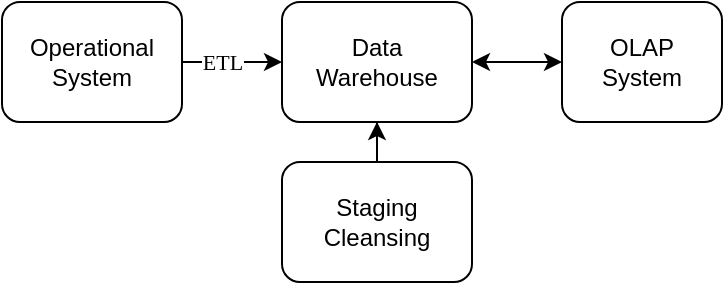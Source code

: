 <mxfile version="27.0.9">
  <diagram name="Page-1" id="sycvnaD_AKMuoig96uT-">
    <mxGraphModel dx="1004" dy="654" grid="1" gridSize="10" guides="1" tooltips="1" connect="1" arrows="1" fold="1" page="1" pageScale="1" pageWidth="827" pageHeight="1169" math="0" shadow="0">
      <root>
        <mxCell id="0" />
        <mxCell id="1" parent="0" />
        <mxCell id="_J2f6U8OaYezgWQQVtLd-1" value="Data&lt;div&gt;Warehouse&lt;/div&gt;" style="rounded=1;whiteSpace=wrap;html=1;" vertex="1" parent="1">
          <mxGeometry x="370" y="310" width="95" height="60" as="geometry" />
        </mxCell>
        <mxCell id="_J2f6U8OaYezgWQQVtLd-4" style="edgeStyle=orthogonalEdgeStyle;rounded=0;orthogonalLoop=1;jettySize=auto;html=1;entryX=1;entryY=0.5;entryDx=0;entryDy=0;endArrow=classic;endFill=1;startArrow=classic;startFill=1;" edge="1" parent="1" source="_J2f6U8OaYezgWQQVtLd-3" target="_J2f6U8OaYezgWQQVtLd-1">
          <mxGeometry relative="1" as="geometry" />
        </mxCell>
        <mxCell id="_J2f6U8OaYezgWQQVtLd-3" value="OLAP&lt;br&gt;System" style="rounded=1;whiteSpace=wrap;html=1;" vertex="1" parent="1">
          <mxGeometry x="510" y="310" width="80" height="60" as="geometry" />
        </mxCell>
        <mxCell id="_J2f6U8OaYezgWQQVtLd-6" style="edgeStyle=orthogonalEdgeStyle;rounded=0;orthogonalLoop=1;jettySize=auto;html=1;entryX=0;entryY=0.5;entryDx=0;entryDy=0;" edge="1" parent="1" source="_J2f6U8OaYezgWQQVtLd-5" target="_J2f6U8OaYezgWQQVtLd-1">
          <mxGeometry relative="1" as="geometry" />
        </mxCell>
        <mxCell id="_J2f6U8OaYezgWQQVtLd-8" value="&lt;font face=&quot;FiraCode Nerd Font&quot;&gt;ETL&lt;/font&gt;" style="edgeLabel;html=1;align=center;verticalAlign=middle;resizable=0;points=[];" vertex="1" connectable="0" parent="_J2f6U8OaYezgWQQVtLd-6">
          <mxGeometry x="-0.25" y="-1" relative="1" as="geometry">
            <mxPoint x="1" y="-1" as="offset" />
          </mxGeometry>
        </mxCell>
        <mxCell id="_J2f6U8OaYezgWQQVtLd-5" value="Operational&lt;br&gt;System" style="rounded=1;whiteSpace=wrap;html=1;" vertex="1" parent="1">
          <mxGeometry x="230" y="310" width="90" height="60" as="geometry" />
        </mxCell>
        <mxCell id="_J2f6U8OaYezgWQQVtLd-10" style="edgeStyle=orthogonalEdgeStyle;rounded=0;orthogonalLoop=1;jettySize=auto;html=1;entryX=0.5;entryY=1;entryDx=0;entryDy=0;" edge="1" parent="1" source="_J2f6U8OaYezgWQQVtLd-9" target="_J2f6U8OaYezgWQQVtLd-1">
          <mxGeometry relative="1" as="geometry" />
        </mxCell>
        <mxCell id="_J2f6U8OaYezgWQQVtLd-9" value="Staging&lt;br&gt;Cleansing" style="rounded=1;whiteSpace=wrap;html=1;" vertex="1" parent="1">
          <mxGeometry x="370" y="390" width="95" height="60" as="geometry" />
        </mxCell>
      </root>
    </mxGraphModel>
  </diagram>
</mxfile>
